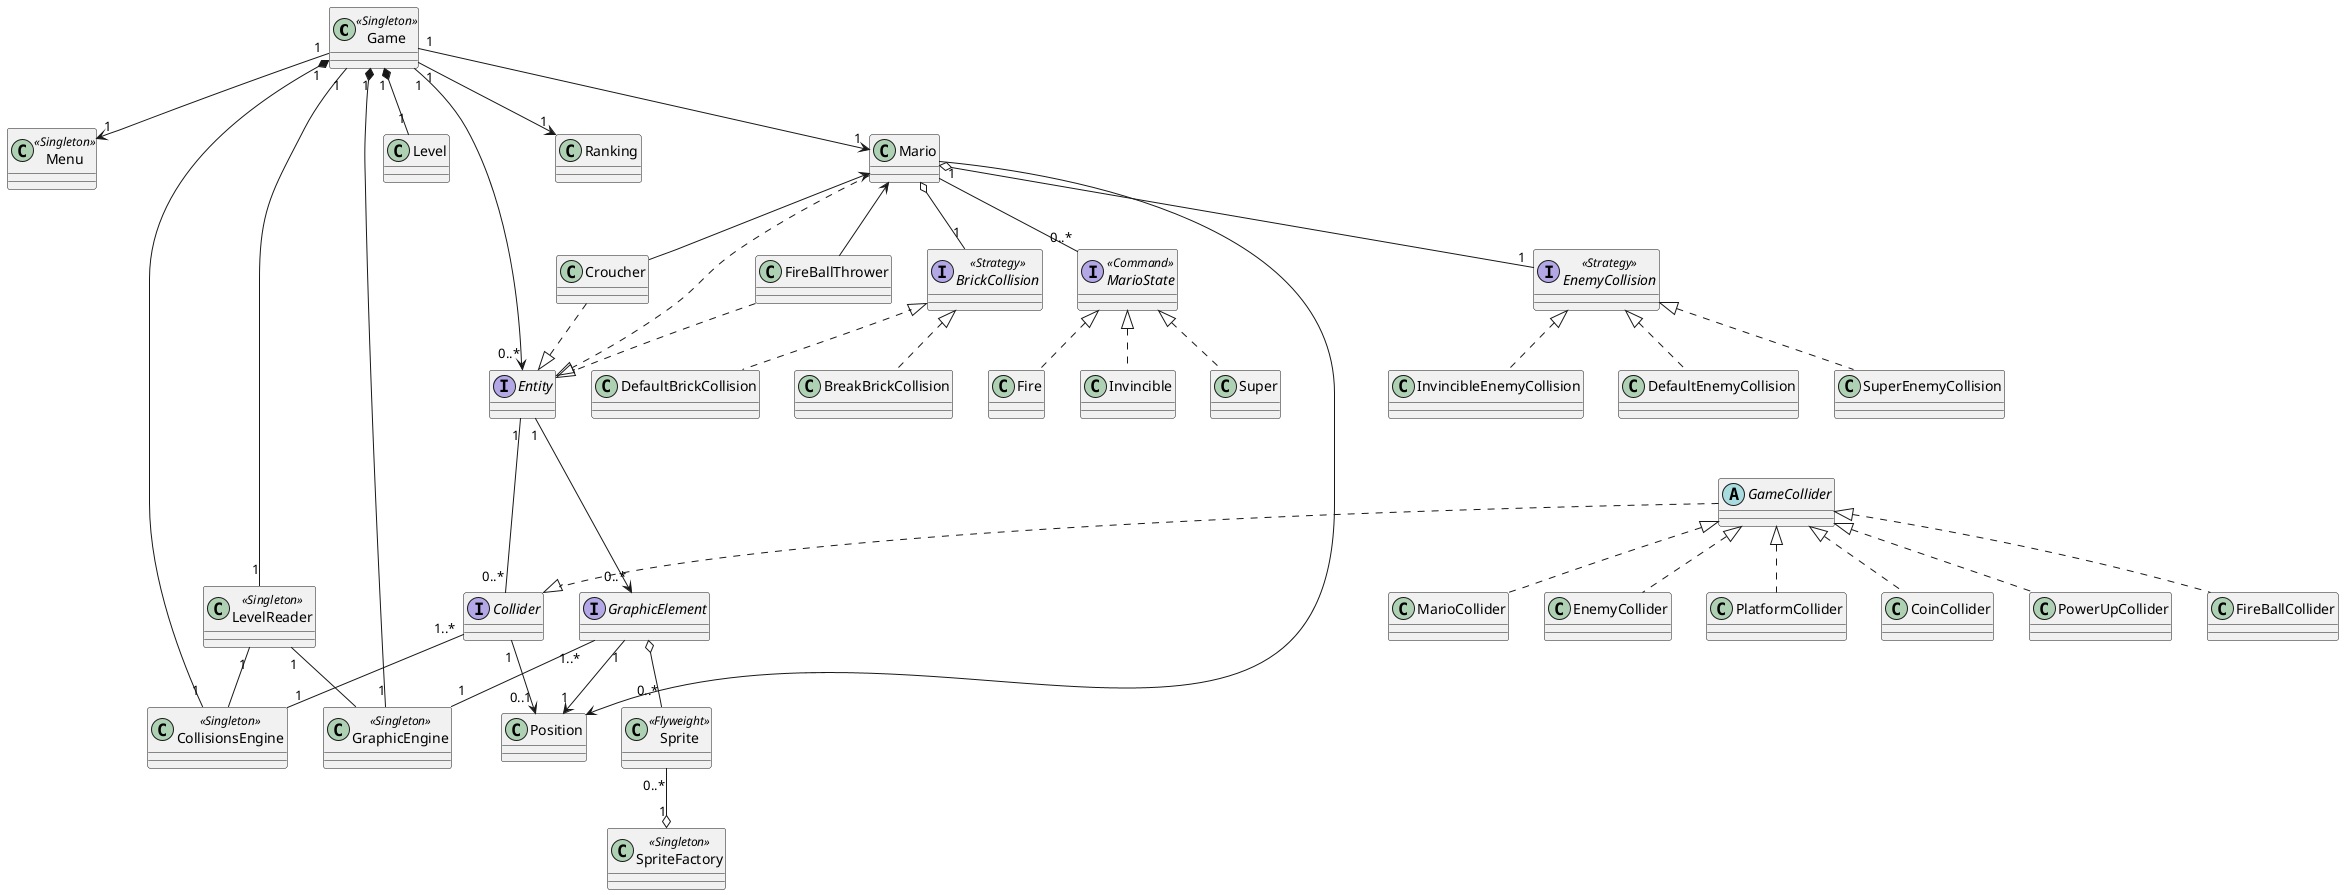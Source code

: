 @startuml
' # JUEGO #
'
class Game <<Singleton>>
class Menu <<Singleton>>
class CollisionsEngine <<Singleton>>
class GraphicEngine <<Singleton>>
class LevelReader <<Singleton>>
Game "1" --> "1" Menu
Game "1" *-- "1" Level
Game "1" --> "1" Mario
Game "1" *-- "1" GraphicEngine
Game "1" *-- "1" CollisionsEngine
Game "1" --> "1" Ranking
Game "1" -- "1" LevelReader
Game "1" --> "0..*" Entity
LevelReader "1" -- CollisionsEngine
LevelReader "1" -- GraphicEngine

' # ENTIDAD #
'
interface Entity
Entity "1" ---> "0..*" GraphicElement
Entity "1" --- "0..*" Collider

' # GRAFICA #
'
interface GraphicElement
class SpriteFactory <<Singleton>>
class Sprite <<Flyweight>>
Sprite "0..*" --o "1" SpriteFactory
GraphicElement o-- "0..*" Sprite
GraphicElement "1..*" -- "1" GraphicEngine
GraphicElement "1" --> "1" Position

' # COLLISIONS #
'
interface Collider
abstract class GameCollider
Collider "1" --> "0..1" Position
Collider "1..*" -- "1" CollisionsEngine
GameCollider ..|> Collider
MarioCollider .u.|> GameCollider
EnemyCollider .u.|> GameCollider
PlatformCollider .u.|> GameCollider
CoinCollider .u.|> GameCollider
PowerUpCollider .u.|> GameCollider
FireBallCollider .u.|> GameCollider

' # PERSONAJE #
'
interface MarioState <<Command>>
class Mario
Mario ...|> Entity
Mario "1" -- "0..*" MarioState
Super .u.|> MarioState
Fire .u.|> MarioState
Invincible .u.|> MarioState
interface EnemyCollision <<Strategy>>
interface BrickCollision <<Strategy>>
class FireBallThrower
class Croucher
FireBallThrower ..|> Entity
Croucher ..|> Entity
Mario <-- FireBallThrower
Mario <-- Croucher
DefaultBrickCollision .u.|> BrickCollision
BreakBrickCollision .u.|> BrickCollision
DefaultEnemyCollision .u.|> EnemyCollision
SuperEnemyCollision .u.|> EnemyCollision
InvincibleEnemyCollision .u.|> EnemyCollision
Mario o-d- "1" EnemyCollision
Mario o-d- "1" BrickCollision
Mario --> Position

newpage

' # NIVEL #
'
interface Platform
interface Enemy
interface PowerUp
class Coin
Platform ...u.|> Entity
Enemy ..u.|> Entity
PowerUp ..u.|> Entity
Coin .u.|> Entity

' # ENEMIGOS #
'

Goomba .u.|> Enemy
KoopaTroopa .u.|> Enemy
KoopaTroopa "1" o-- "1" Shell
PiranhaPlant .u.|> Enemy
Lakitu .u.|> Enemy
Spiny .u.|> Enemy
BuzzyBeattle .u.|> Enemy
Pipe --> "0..1" PiranhaPlant

' # PLATAFORMAS #
'
Void .u.|> Platform
SolidBlock .u.|> Platform
SolidBrick -u-|> SolidBlock
QuestionBlock -u-|> SolidBlock
Pipe .u.|> Platform

' # POWERUPS #
'
SuperMushroom .u.|> PowerUp
FireFlower .u.|> PowerUp
Star .u.|> PowerUp
GreenMushroom .u.|> PowerUp

' # PROYECTIL #
'
interface Proyectile
Proyectile .u.|> Entity
FireBall .u.|> Proyectile
Star .u.|> Proyectile

' # MOVABLE #
interface Movable
Enemy .u.|> Movable
GreenMushroom .u.|> Movable
SuperMushroom .u.|> Movable

' # FORMATTING #
'
@enduml
